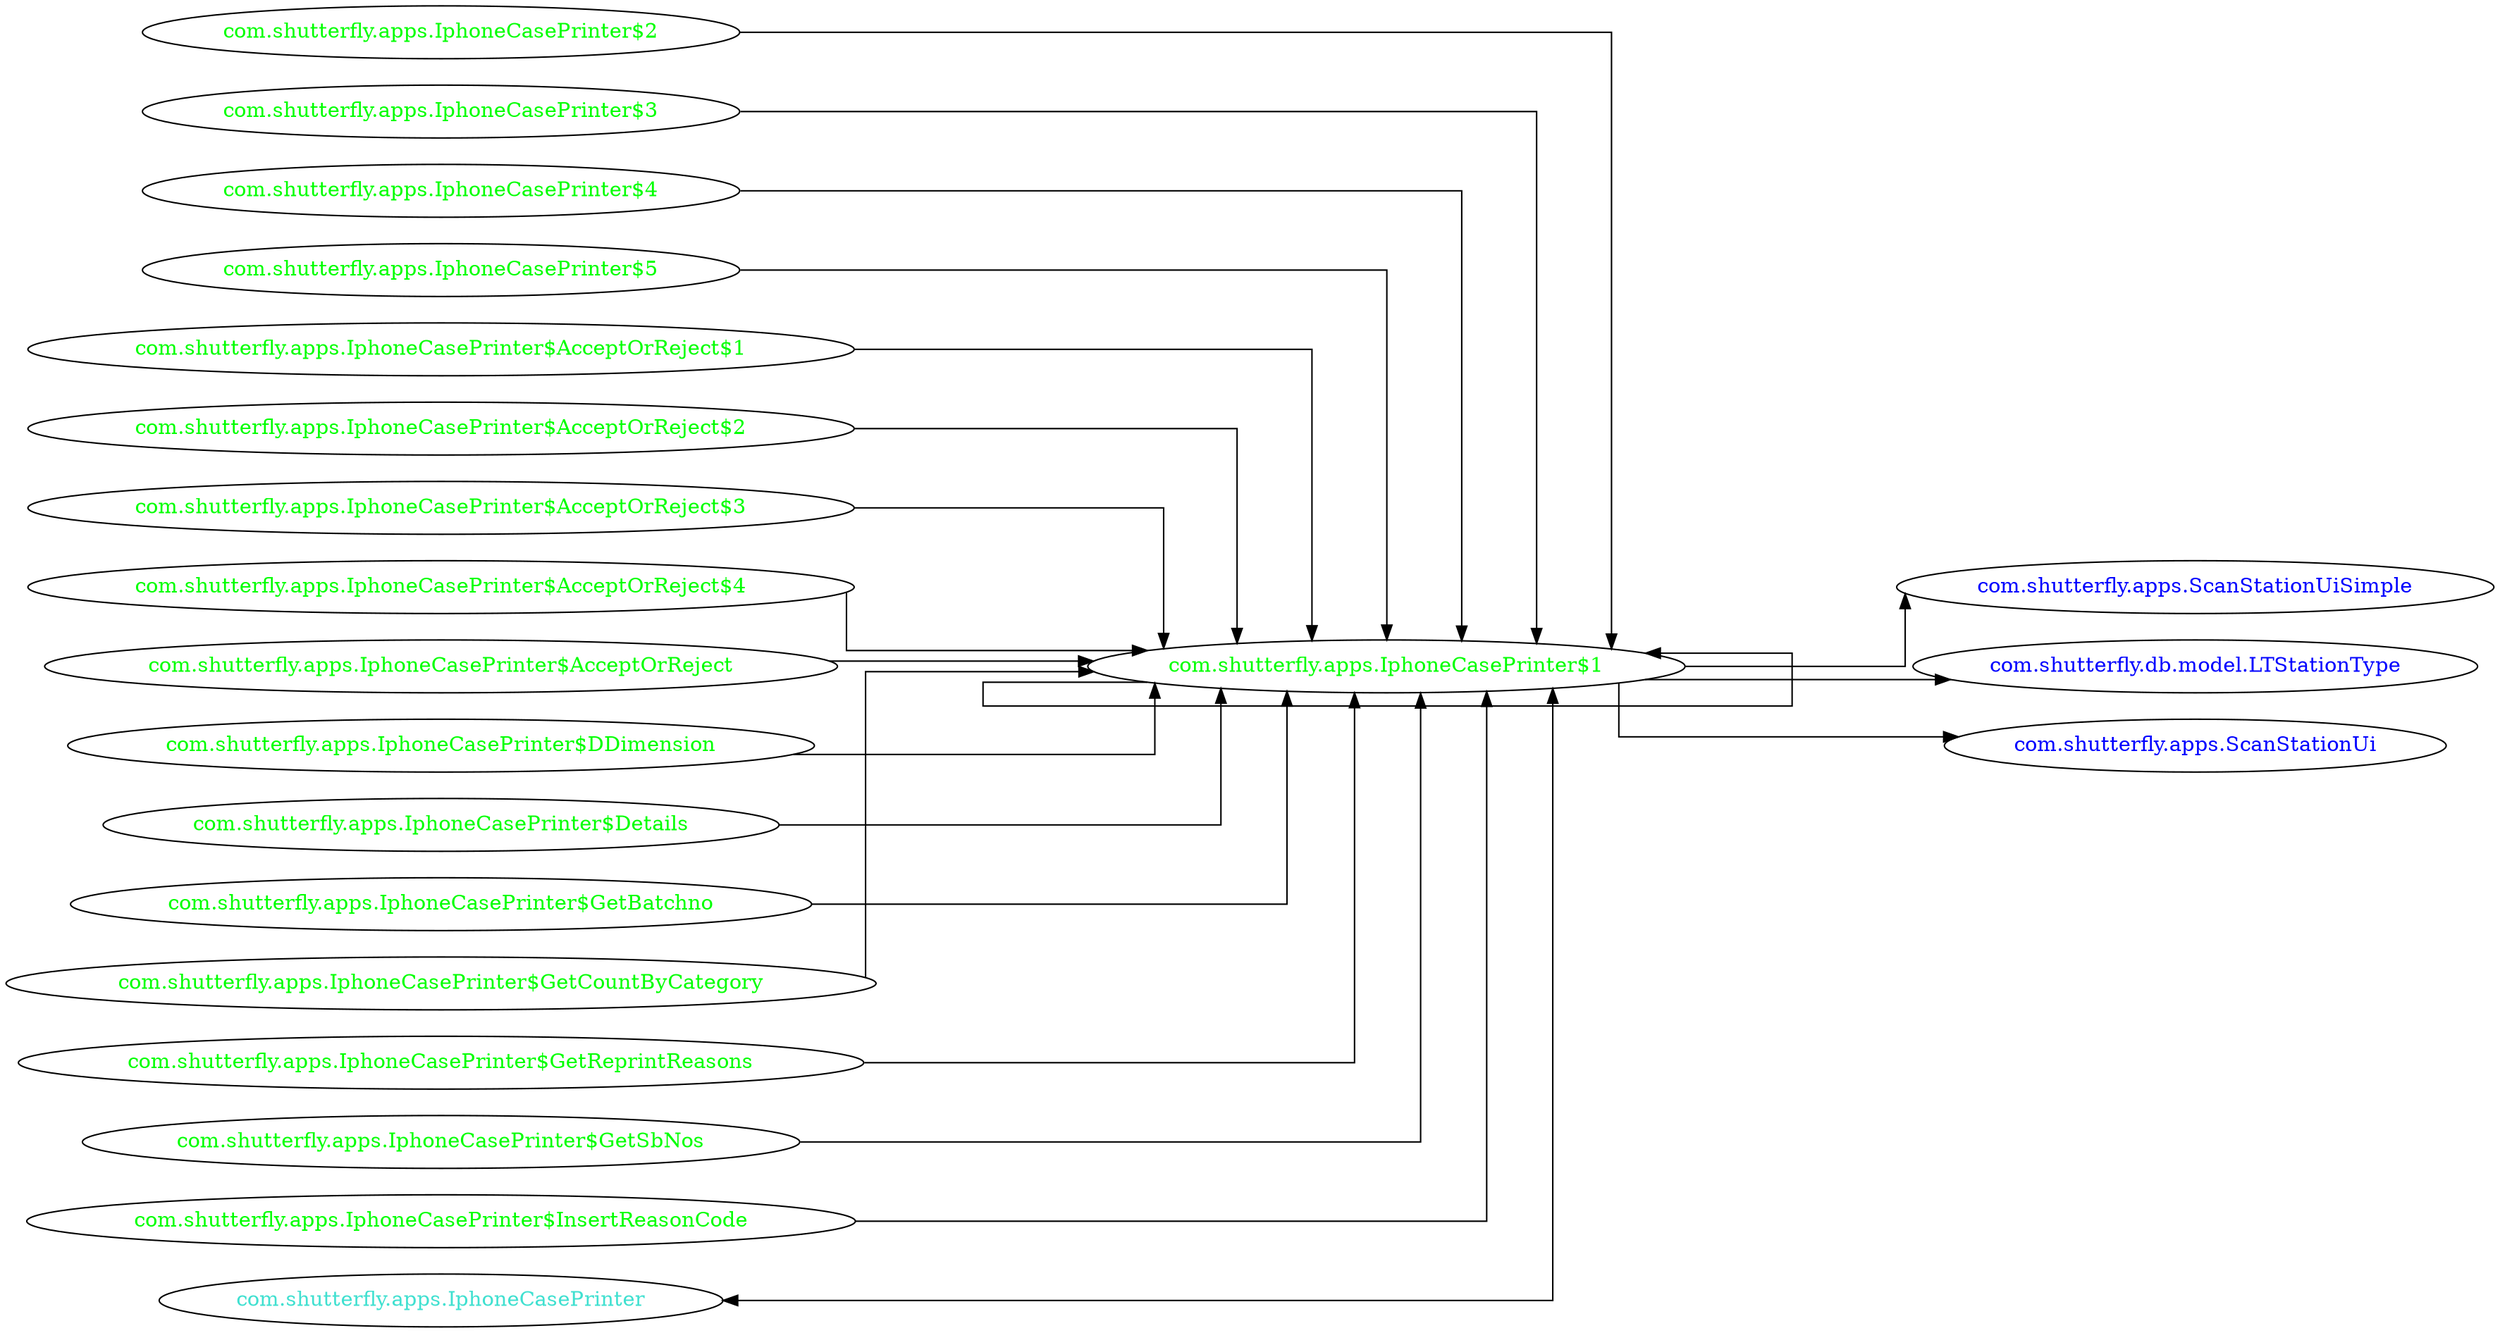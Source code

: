 digraph dependencyGraph {
 concentrate=true;
 ranksep="2.0";
 rankdir="LR"; 
 splines="ortho";
"com.shutterfly.apps.IphoneCasePrinter$1" [fontcolor="red"];
"com.shutterfly.apps.ScanStationUiSimple" [ fontcolor="blue" ];
"com.shutterfly.apps.IphoneCasePrinter$1"->"com.shutterfly.apps.ScanStationUiSimple";
"com.shutterfly.db.model.LTStationType" [ fontcolor="blue" ];
"com.shutterfly.apps.IphoneCasePrinter$1"->"com.shutterfly.db.model.LTStationType";
"com.shutterfly.apps.ScanStationUi" [ fontcolor="blue" ];
"com.shutterfly.apps.IphoneCasePrinter$1"->"com.shutterfly.apps.ScanStationUi";
"com.shutterfly.apps.IphoneCasePrinter$1" [ fontcolor="green" ];
"com.shutterfly.apps.IphoneCasePrinter$1"->"com.shutterfly.apps.IphoneCasePrinter$1";
"com.shutterfly.apps.IphoneCasePrinter$2" [ fontcolor="green" ];
"com.shutterfly.apps.IphoneCasePrinter$2"->"com.shutterfly.apps.IphoneCasePrinter$1";
"com.shutterfly.apps.IphoneCasePrinter$3" [ fontcolor="green" ];
"com.shutterfly.apps.IphoneCasePrinter$3"->"com.shutterfly.apps.IphoneCasePrinter$1";
"com.shutterfly.apps.IphoneCasePrinter$4" [ fontcolor="green" ];
"com.shutterfly.apps.IphoneCasePrinter$4"->"com.shutterfly.apps.IphoneCasePrinter$1";
"com.shutterfly.apps.IphoneCasePrinter$5" [ fontcolor="green" ];
"com.shutterfly.apps.IphoneCasePrinter$5"->"com.shutterfly.apps.IphoneCasePrinter$1";
"com.shutterfly.apps.IphoneCasePrinter$AcceptOrReject$1" [ fontcolor="green" ];
"com.shutterfly.apps.IphoneCasePrinter$AcceptOrReject$1"->"com.shutterfly.apps.IphoneCasePrinter$1";
"com.shutterfly.apps.IphoneCasePrinter$AcceptOrReject$2" [ fontcolor="green" ];
"com.shutterfly.apps.IphoneCasePrinter$AcceptOrReject$2"->"com.shutterfly.apps.IphoneCasePrinter$1";
"com.shutterfly.apps.IphoneCasePrinter$AcceptOrReject$3" [ fontcolor="green" ];
"com.shutterfly.apps.IphoneCasePrinter$AcceptOrReject$3"->"com.shutterfly.apps.IphoneCasePrinter$1";
"com.shutterfly.apps.IphoneCasePrinter$AcceptOrReject$4" [ fontcolor="green" ];
"com.shutterfly.apps.IphoneCasePrinter$AcceptOrReject$4"->"com.shutterfly.apps.IphoneCasePrinter$1";
"com.shutterfly.apps.IphoneCasePrinter$AcceptOrReject" [ fontcolor="green" ];
"com.shutterfly.apps.IphoneCasePrinter$AcceptOrReject"->"com.shutterfly.apps.IphoneCasePrinter$1";
"com.shutterfly.apps.IphoneCasePrinter$DDimension" [ fontcolor="green" ];
"com.shutterfly.apps.IphoneCasePrinter$DDimension"->"com.shutterfly.apps.IphoneCasePrinter$1";
"com.shutterfly.apps.IphoneCasePrinter$Details" [ fontcolor="green" ];
"com.shutterfly.apps.IphoneCasePrinter$Details"->"com.shutterfly.apps.IphoneCasePrinter$1";
"com.shutterfly.apps.IphoneCasePrinter$GetBatchno" [ fontcolor="green" ];
"com.shutterfly.apps.IphoneCasePrinter$GetBatchno"->"com.shutterfly.apps.IphoneCasePrinter$1";
"com.shutterfly.apps.IphoneCasePrinter$GetCountByCategory" [ fontcolor="green" ];
"com.shutterfly.apps.IphoneCasePrinter$GetCountByCategory"->"com.shutterfly.apps.IphoneCasePrinter$1";
"com.shutterfly.apps.IphoneCasePrinter$GetReprintReasons" [ fontcolor="green" ];
"com.shutterfly.apps.IphoneCasePrinter$GetReprintReasons"->"com.shutterfly.apps.IphoneCasePrinter$1";
"com.shutterfly.apps.IphoneCasePrinter$GetSbNos" [ fontcolor="green" ];
"com.shutterfly.apps.IphoneCasePrinter$GetSbNos"->"com.shutterfly.apps.IphoneCasePrinter$1";
"com.shutterfly.apps.IphoneCasePrinter$InsertReasonCode" [ fontcolor="green" ];
"com.shutterfly.apps.IphoneCasePrinter$InsertReasonCode"->"com.shutterfly.apps.IphoneCasePrinter$1";
"com.shutterfly.apps.IphoneCasePrinter" [ fontcolor="turquoise" ];
"com.shutterfly.apps.IphoneCasePrinter"->"com.shutterfly.apps.IphoneCasePrinter$1" [dir=both];
}